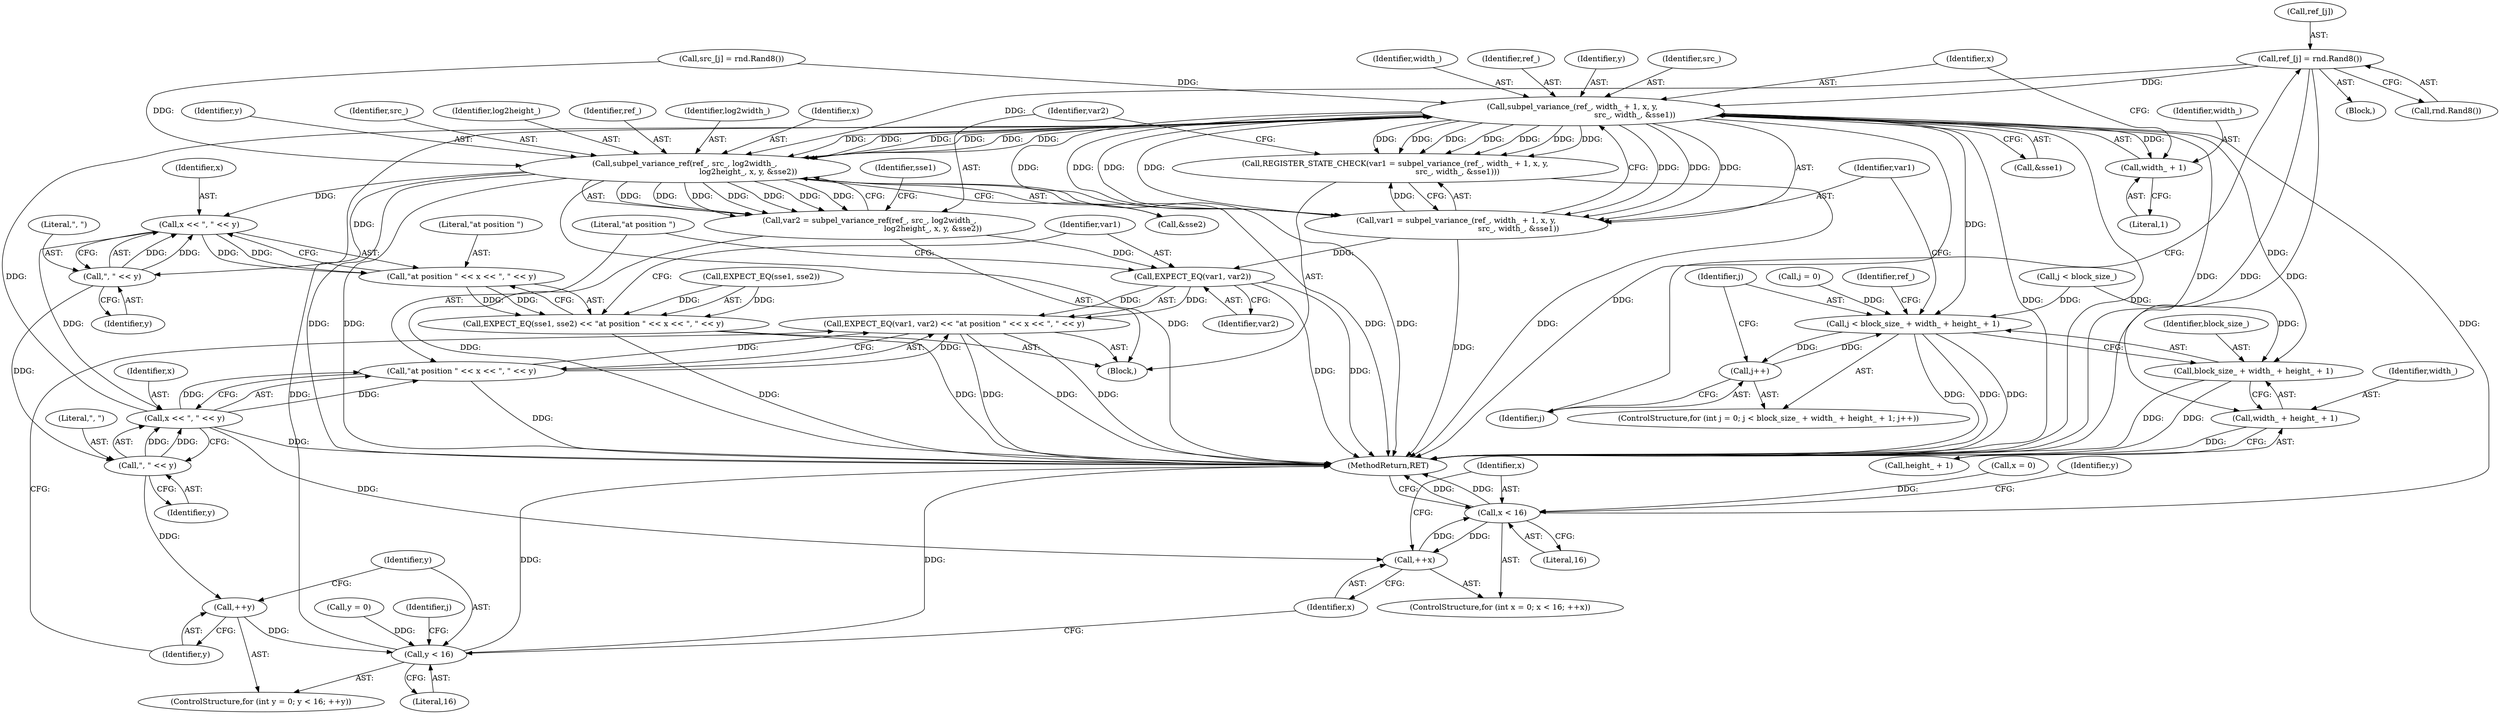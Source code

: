 digraph "1_Android_5a9753fca56f0eeb9f61e342b2fccffc364f9426_112@array" {
"1000157" [label="(Call,ref_[j] = rnd.Rand8())"];
"1000168" [label="(Call,subpel_variance_(ref_, width_ + 1, x, y,\n                                                   src_, width_, &sse1))"];
"1000145" [label="(Call,j < block_size_ + width_ + height_ + 1)"];
"1000154" [label="(Call,j++)"];
"1000147" [label="(Call,block_size_ + width_ + height_ + 1)"];
"1000149" [label="(Call,width_ + height_ + 1)"];
"1000165" [label="(Call,REGISTER_STATE_CHECK(var1 = subpel_variance_(ref_, width_ + 1, x, y,\n                                                   src_, width_, &sse1)))"];
"1000166" [label="(Call,var1 = subpel_variance_(ref_, width_ + 1, x, y,\n                                                   src_, width_, &sse1))"];
"1000203" [label="(Call,EXPECT_EQ(var1, var2))"];
"1000202" [label="(Call,EXPECT_EQ(var1, var2) << \"at position \" << x << \", \" << y)"];
"1000170" [label="(Call,width_ + 1)"];
"1000182" [label="(Call,subpel_variance_ref(ref_, src_, log2width_,\n                                                    log2height_, x, y, &sse2))"];
"1000180" [label="(Call,var2 = subpel_variance_ref(ref_, src_, log2width_,\n                                                    log2height_, x, y, &sse2))"];
"1000197" [label="(Call,x << \", \" << y)"];
"1000195" [label="(Call,\"at position \" << x << \", \" << y)"];
"1000191" [label="(Call,EXPECT_EQ(sse1, sse2) << \"at position \" << x << \", \" << y)"];
"1000208" [label="(Call,x << \", \" << y)"];
"1000110" [label="(Call,++x)"];
"1000107" [label="(Call,x < 16)"];
"1000206" [label="(Call,\"at position \" << x << \", \" << y)"];
"1000199" [label="(Call,\", \" << y)"];
"1000210" [label="(Call,\", \" << y)"];
"1000121" [label="(Call,++y)"];
"1000118" [label="(Call,y < 16)"];
"1000185" [label="(Identifier,log2width_)"];
"1000166" [label="(Call,var1 = subpel_variance_(ref_, width_ + 1, x, y,\n                                                   src_, width_, &sse1))"];
"1000135" [label="(Call,src_[j] = rnd.Rand8())"];
"1000119" [label="(Identifier,y)"];
"1000157" [label="(Call,ref_[j] = rnd.Rand8())"];
"1000198" [label="(Identifier,x)"];
"1000104" [label="(Call,x = 0)"];
"1000150" [label="(Identifier,width_)"];
"1000129" [label="(Call,j < block_size_)"];
"1000197" [label="(Call,x << \", \" << y)"];
"1000156" [label="(Block,)"];
"1000158" [label="(Call,ref_[j])"];
"1000146" [label="(Identifier,j)"];
"1000191" [label="(Call,EXPECT_EQ(sse1, sse2) << \"at position \" << x << \", \" << y)"];
"1000111" [label="(Identifier,x)"];
"1000116" [label="(Identifier,y)"];
"1000187" [label="(Identifier,x)"];
"1000161" [label="(Call,rnd.Rand8())"];
"1000115" [label="(Call,y = 0)"];
"1000175" [label="(Identifier,src_)"];
"1000142" [label="(Call,j = 0)"];
"1000201" [label="(Identifier,y)"];
"1000127" [label="(Identifier,j)"];
"1000155" [label="(Identifier,j)"];
"1000213" [label="(MethodReturn,RET)"];
"1000122" [label="(Identifier,y)"];
"1000177" [label="(Call,&sse1)"];
"1000176" [label="(Identifier,width_)"];
"1000199" [label="(Call,\", \" << y)"];
"1000108" [label="(Identifier,x)"];
"1000169" [label="(Identifier,ref_)"];
"1000204" [label="(Identifier,var1)"];
"1000189" [label="(Call,&sse2)"];
"1000148" [label="(Identifier,block_size_)"];
"1000203" [label="(Call,EXPECT_EQ(var1, var2))"];
"1000209" [label="(Identifier,x)"];
"1000107" [label="(Call,x < 16)"];
"1000192" [label="(Call,EXPECT_EQ(sse1, sse2))"];
"1000170" [label="(Call,width_ + 1)"];
"1000109" [label="(Literal,16)"];
"1000211" [label="(Literal,\", \")"];
"1000165" [label="(Call,REGISTER_STATE_CHECK(var1 = subpel_variance_(ref_, width_ + 1, x, y,\n                                                   src_, width_, &sse1)))"];
"1000168" [label="(Call,subpel_variance_(ref_, width_ + 1, x, y,\n                                                   src_, width_, &sse1))"];
"1000140" [label="(ControlStructure,for (int j = 0; j < block_size_ + width_ + height_ + 1; j++))"];
"1000188" [label="(Identifier,y)"];
"1000181" [label="(Identifier,var2)"];
"1000154" [label="(Call,j++)"];
"1000200" [label="(Literal,\", \")"];
"1000167" [label="(Identifier,var1)"];
"1000205" [label="(Identifier,var2)"];
"1000196" [label="(Literal,\"at position \")"];
"1000159" [label="(Identifier,ref_)"];
"1000206" [label="(Call,\"at position \" << x << \", \" << y)"];
"1000174" [label="(Identifier,y)"];
"1000210" [label="(Call,\", \" << y)"];
"1000149" [label="(Call,width_ + height_ + 1)"];
"1000121" [label="(Call,++y)"];
"1000110" [label="(Call,++x)"];
"1000102" [label="(ControlStructure,for (int x = 0; x < 16; ++x))"];
"1000184" [label="(Identifier,src_)"];
"1000182" [label="(Call,subpel_variance_ref(ref_, src_, log2width_,\n                                                    log2height_, x, y, &sse2))"];
"1000172" [label="(Literal,1)"];
"1000195" [label="(Call,\"at position \" << x << \", \" << y)"];
"1000113" [label="(ControlStructure,for (int y = 0; y < 16; ++y))"];
"1000173" [label="(Identifier,x)"];
"1000186" [label="(Identifier,log2height_)"];
"1000208" [label="(Call,x << \", \" << y)"];
"1000147" [label="(Call,block_size_ + width_ + height_ + 1)"];
"1000151" [label="(Call,height_ + 1)"];
"1000145" [label="(Call,j < block_size_ + width_ + height_ + 1)"];
"1000180" [label="(Call,var2 = subpel_variance_ref(ref_, src_, log2width_,\n                                                    log2height_, x, y, &sse2))"];
"1000183" [label="(Identifier,ref_)"];
"1000193" [label="(Identifier,sse1)"];
"1000212" [label="(Identifier,y)"];
"1000120" [label="(Literal,16)"];
"1000207" [label="(Literal,\"at position \")"];
"1000118" [label="(Call,y < 16)"];
"1000171" [label="(Identifier,width_)"];
"1000123" [label="(Block,)"];
"1000202" [label="(Call,EXPECT_EQ(var1, var2) << \"at position \" << x << \", \" << y)"];
"1000157" -> "1000156"  [label="AST: "];
"1000157" -> "1000161"  [label="CFG: "];
"1000158" -> "1000157"  [label="AST: "];
"1000161" -> "1000157"  [label="AST: "];
"1000155" -> "1000157"  [label="CFG: "];
"1000157" -> "1000213"  [label="DDG: "];
"1000157" -> "1000213"  [label="DDG: "];
"1000157" -> "1000168"  [label="DDG: "];
"1000157" -> "1000182"  [label="DDG: "];
"1000168" -> "1000166"  [label="AST: "];
"1000168" -> "1000177"  [label="CFG: "];
"1000169" -> "1000168"  [label="AST: "];
"1000170" -> "1000168"  [label="AST: "];
"1000173" -> "1000168"  [label="AST: "];
"1000174" -> "1000168"  [label="AST: "];
"1000175" -> "1000168"  [label="AST: "];
"1000176" -> "1000168"  [label="AST: "];
"1000177" -> "1000168"  [label="AST: "];
"1000166" -> "1000168"  [label="CFG: "];
"1000168" -> "1000213"  [label="DDG: "];
"1000168" -> "1000213"  [label="DDG: "];
"1000168" -> "1000213"  [label="DDG: "];
"1000168" -> "1000145"  [label="DDG: "];
"1000168" -> "1000147"  [label="DDG: "];
"1000168" -> "1000149"  [label="DDG: "];
"1000168" -> "1000165"  [label="DDG: "];
"1000168" -> "1000165"  [label="DDG: "];
"1000168" -> "1000165"  [label="DDG: "];
"1000168" -> "1000165"  [label="DDG: "];
"1000168" -> "1000165"  [label="DDG: "];
"1000168" -> "1000165"  [label="DDG: "];
"1000168" -> "1000165"  [label="DDG: "];
"1000168" -> "1000166"  [label="DDG: "];
"1000168" -> "1000166"  [label="DDG: "];
"1000168" -> "1000166"  [label="DDG: "];
"1000168" -> "1000166"  [label="DDG: "];
"1000168" -> "1000166"  [label="DDG: "];
"1000168" -> "1000166"  [label="DDG: "];
"1000168" -> "1000166"  [label="DDG: "];
"1000182" -> "1000168"  [label="DDG: "];
"1000182" -> "1000168"  [label="DDG: "];
"1000168" -> "1000170"  [label="DDG: "];
"1000107" -> "1000168"  [label="DDG: "];
"1000208" -> "1000168"  [label="DDG: "];
"1000118" -> "1000168"  [label="DDG: "];
"1000135" -> "1000168"  [label="DDG: "];
"1000168" -> "1000182"  [label="DDG: "];
"1000168" -> "1000182"  [label="DDG: "];
"1000168" -> "1000182"  [label="DDG: "];
"1000168" -> "1000182"  [label="DDG: "];
"1000145" -> "1000140"  [label="AST: "];
"1000145" -> "1000147"  [label="CFG: "];
"1000146" -> "1000145"  [label="AST: "];
"1000147" -> "1000145"  [label="AST: "];
"1000159" -> "1000145"  [label="CFG: "];
"1000167" -> "1000145"  [label="CFG: "];
"1000145" -> "1000213"  [label="DDG: "];
"1000145" -> "1000213"  [label="DDG: "];
"1000145" -> "1000213"  [label="DDG: "];
"1000154" -> "1000145"  [label="DDG: "];
"1000142" -> "1000145"  [label="DDG: "];
"1000129" -> "1000145"  [label="DDG: "];
"1000145" -> "1000154"  [label="DDG: "];
"1000154" -> "1000140"  [label="AST: "];
"1000154" -> "1000155"  [label="CFG: "];
"1000155" -> "1000154"  [label="AST: "];
"1000146" -> "1000154"  [label="CFG: "];
"1000147" -> "1000149"  [label="CFG: "];
"1000148" -> "1000147"  [label="AST: "];
"1000149" -> "1000147"  [label="AST: "];
"1000147" -> "1000213"  [label="DDG: "];
"1000147" -> "1000213"  [label="DDG: "];
"1000129" -> "1000147"  [label="DDG: "];
"1000149" -> "1000151"  [label="CFG: "];
"1000150" -> "1000149"  [label="AST: "];
"1000151" -> "1000149"  [label="AST: "];
"1000149" -> "1000213"  [label="DDG: "];
"1000165" -> "1000123"  [label="AST: "];
"1000165" -> "1000166"  [label="CFG: "];
"1000166" -> "1000165"  [label="AST: "];
"1000181" -> "1000165"  [label="CFG: "];
"1000165" -> "1000213"  [label="DDG: "];
"1000166" -> "1000165"  [label="DDG: "];
"1000167" -> "1000166"  [label="AST: "];
"1000166" -> "1000213"  [label="DDG: "];
"1000166" -> "1000203"  [label="DDG: "];
"1000203" -> "1000202"  [label="AST: "];
"1000203" -> "1000205"  [label="CFG: "];
"1000204" -> "1000203"  [label="AST: "];
"1000205" -> "1000203"  [label="AST: "];
"1000207" -> "1000203"  [label="CFG: "];
"1000203" -> "1000213"  [label="DDG: "];
"1000203" -> "1000213"  [label="DDG: "];
"1000203" -> "1000202"  [label="DDG: "];
"1000203" -> "1000202"  [label="DDG: "];
"1000180" -> "1000203"  [label="DDG: "];
"1000202" -> "1000123"  [label="AST: "];
"1000202" -> "1000206"  [label="CFG: "];
"1000206" -> "1000202"  [label="AST: "];
"1000122" -> "1000202"  [label="CFG: "];
"1000202" -> "1000213"  [label="DDG: "];
"1000202" -> "1000213"  [label="DDG: "];
"1000202" -> "1000213"  [label="DDG: "];
"1000206" -> "1000202"  [label="DDG: "];
"1000206" -> "1000202"  [label="DDG: "];
"1000170" -> "1000172"  [label="CFG: "];
"1000171" -> "1000170"  [label="AST: "];
"1000172" -> "1000170"  [label="AST: "];
"1000173" -> "1000170"  [label="CFG: "];
"1000182" -> "1000180"  [label="AST: "];
"1000182" -> "1000189"  [label="CFG: "];
"1000183" -> "1000182"  [label="AST: "];
"1000184" -> "1000182"  [label="AST: "];
"1000185" -> "1000182"  [label="AST: "];
"1000186" -> "1000182"  [label="AST: "];
"1000187" -> "1000182"  [label="AST: "];
"1000188" -> "1000182"  [label="AST: "];
"1000189" -> "1000182"  [label="AST: "];
"1000180" -> "1000182"  [label="CFG: "];
"1000182" -> "1000213"  [label="DDG: "];
"1000182" -> "1000213"  [label="DDG: "];
"1000182" -> "1000213"  [label="DDG: "];
"1000182" -> "1000213"  [label="DDG: "];
"1000182" -> "1000213"  [label="DDG: "];
"1000182" -> "1000180"  [label="DDG: "];
"1000182" -> "1000180"  [label="DDG: "];
"1000182" -> "1000180"  [label="DDG: "];
"1000182" -> "1000180"  [label="DDG: "];
"1000182" -> "1000180"  [label="DDG: "];
"1000182" -> "1000180"  [label="DDG: "];
"1000182" -> "1000180"  [label="DDG: "];
"1000135" -> "1000182"  [label="DDG: "];
"1000182" -> "1000197"  [label="DDG: "];
"1000182" -> "1000199"  [label="DDG: "];
"1000180" -> "1000123"  [label="AST: "];
"1000181" -> "1000180"  [label="AST: "];
"1000193" -> "1000180"  [label="CFG: "];
"1000180" -> "1000213"  [label="DDG: "];
"1000197" -> "1000195"  [label="AST: "];
"1000197" -> "1000199"  [label="CFG: "];
"1000198" -> "1000197"  [label="AST: "];
"1000199" -> "1000197"  [label="AST: "];
"1000195" -> "1000197"  [label="CFG: "];
"1000197" -> "1000195"  [label="DDG: "];
"1000197" -> "1000195"  [label="DDG: "];
"1000199" -> "1000197"  [label="DDG: "];
"1000199" -> "1000197"  [label="DDG: "];
"1000197" -> "1000208"  [label="DDG: "];
"1000195" -> "1000191"  [label="AST: "];
"1000196" -> "1000195"  [label="AST: "];
"1000191" -> "1000195"  [label="CFG: "];
"1000195" -> "1000191"  [label="DDG: "];
"1000195" -> "1000191"  [label="DDG: "];
"1000191" -> "1000123"  [label="AST: "];
"1000192" -> "1000191"  [label="AST: "];
"1000204" -> "1000191"  [label="CFG: "];
"1000191" -> "1000213"  [label="DDG: "];
"1000191" -> "1000213"  [label="DDG: "];
"1000192" -> "1000191"  [label="DDG: "];
"1000192" -> "1000191"  [label="DDG: "];
"1000208" -> "1000206"  [label="AST: "];
"1000208" -> "1000210"  [label="CFG: "];
"1000209" -> "1000208"  [label="AST: "];
"1000210" -> "1000208"  [label="AST: "];
"1000206" -> "1000208"  [label="CFG: "];
"1000208" -> "1000213"  [label="DDG: "];
"1000208" -> "1000110"  [label="DDG: "];
"1000208" -> "1000206"  [label="DDG: "];
"1000208" -> "1000206"  [label="DDG: "];
"1000210" -> "1000208"  [label="DDG: "];
"1000210" -> "1000208"  [label="DDG: "];
"1000110" -> "1000102"  [label="AST: "];
"1000110" -> "1000111"  [label="CFG: "];
"1000111" -> "1000110"  [label="AST: "];
"1000108" -> "1000110"  [label="CFG: "];
"1000110" -> "1000107"  [label="DDG: "];
"1000107" -> "1000110"  [label="DDG: "];
"1000107" -> "1000102"  [label="AST: "];
"1000107" -> "1000109"  [label="CFG: "];
"1000108" -> "1000107"  [label="AST: "];
"1000109" -> "1000107"  [label="AST: "];
"1000116" -> "1000107"  [label="CFG: "];
"1000213" -> "1000107"  [label="CFG: "];
"1000107" -> "1000213"  [label="DDG: "];
"1000107" -> "1000213"  [label="DDG: "];
"1000104" -> "1000107"  [label="DDG: "];
"1000207" -> "1000206"  [label="AST: "];
"1000206" -> "1000213"  [label="DDG: "];
"1000199" -> "1000201"  [label="CFG: "];
"1000200" -> "1000199"  [label="AST: "];
"1000201" -> "1000199"  [label="AST: "];
"1000199" -> "1000210"  [label="DDG: "];
"1000210" -> "1000212"  [label="CFG: "];
"1000211" -> "1000210"  [label="AST: "];
"1000212" -> "1000210"  [label="AST: "];
"1000210" -> "1000121"  [label="DDG: "];
"1000121" -> "1000113"  [label="AST: "];
"1000121" -> "1000122"  [label="CFG: "];
"1000122" -> "1000121"  [label="AST: "];
"1000119" -> "1000121"  [label="CFG: "];
"1000121" -> "1000118"  [label="DDG: "];
"1000118" -> "1000113"  [label="AST: "];
"1000118" -> "1000120"  [label="CFG: "];
"1000119" -> "1000118"  [label="AST: "];
"1000120" -> "1000118"  [label="AST: "];
"1000127" -> "1000118"  [label="CFG: "];
"1000111" -> "1000118"  [label="CFG: "];
"1000118" -> "1000213"  [label="DDG: "];
"1000118" -> "1000213"  [label="DDG: "];
"1000115" -> "1000118"  [label="DDG: "];
}
